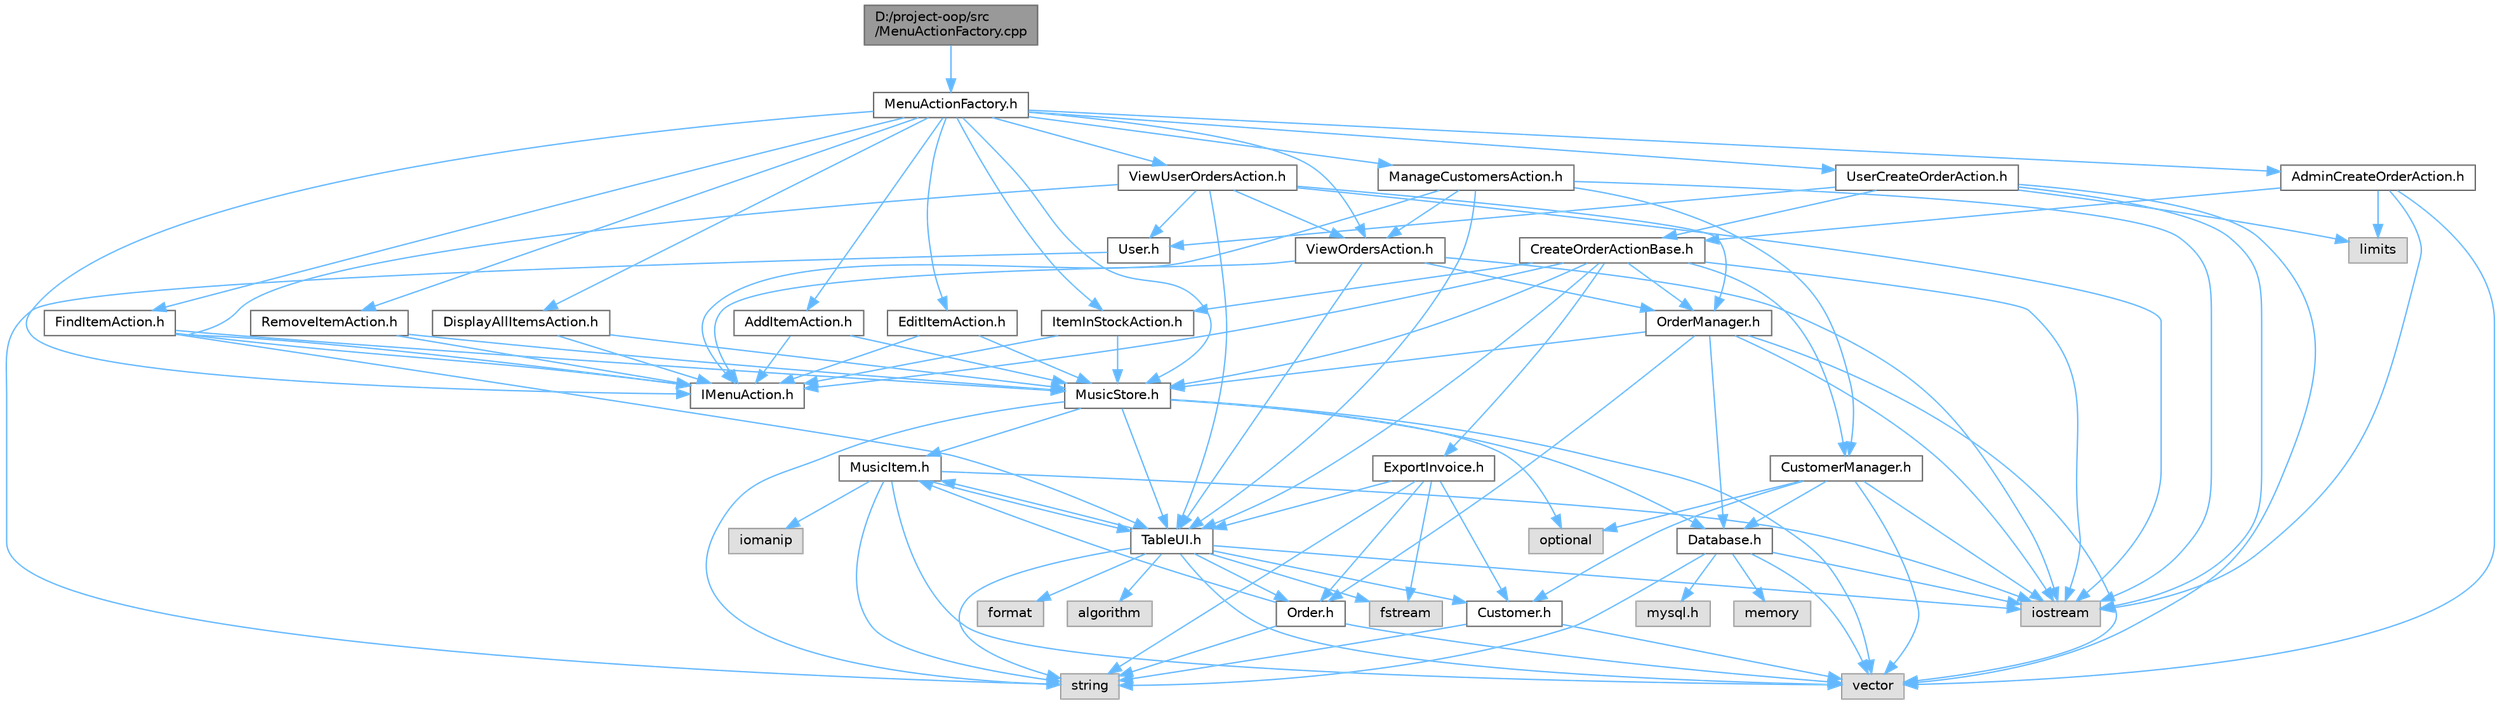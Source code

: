 digraph "D:/project-oop/src/MenuActionFactory.cpp"
{
 // LATEX_PDF_SIZE
  bgcolor="transparent";
  edge [fontname=Helvetica,fontsize=10,labelfontname=Helvetica,labelfontsize=10];
  node [fontname=Helvetica,fontsize=10,shape=box,height=0.2,width=0.4];
  Node1 [id="Node000001",label="D:/project-oop/src\l/MenuActionFactory.cpp",height=0.2,width=0.4,color="gray40", fillcolor="grey60", style="filled", fontcolor="black",tooltip=" "];
  Node1 -> Node2 [id="edge1_Node000001_Node000002",color="steelblue1",style="solid",tooltip=" "];
  Node2 [id="Node000002",label="MenuActionFactory.h",height=0.2,width=0.4,color="grey40", fillcolor="white", style="filled",URL="$_menu_action_factory_8h.html",tooltip="Định nghĩa lớp MenuActionFactory để tạo các đối tượng hành động tương ứng với lựa chọn menu của người..."];
  Node2 -> Node3 [id="edge2_Node000002_Node000003",color="steelblue1",style="solid",tooltip=" "];
  Node3 [id="Node000003",label="IMenuAction.h",height=0.2,width=0.4,color="grey40", fillcolor="white", style="filled",URL="$_i_menu_action_8h.html",tooltip="Định nghĩa giao diện IMenuAction cho các hành động trong menu của ứng dụng cửa hàng âm nhạc."];
  Node2 -> Node4 [id="edge3_Node000002_Node000004",color="steelblue1",style="solid",tooltip=" "];
  Node4 [id="Node000004",label="UserCreateOrderAction.h",height=0.2,width=0.4,color="grey40", fillcolor="white", style="filled",URL="$_user_create_order_action_8h.html",tooltip="Định nghĩa lớp UserCreateOrderAction cho phép người dùng tạo đơn hàng mới."];
  Node4 -> Node5 [id="edge4_Node000004_Node000005",color="steelblue1",style="solid",tooltip=" "];
  Node5 [id="Node000005",label="CreateOrderActionBase.h",height=0.2,width=0.4,color="grey40", fillcolor="white", style="filled",URL="$_create_order_action_base_8h.html",tooltip="Định nghĩa lớp cơ sở cho hành động tạo đơn hàng, dùng chung cho cả quản trị viên và người dùng."];
  Node5 -> Node3 [id="edge5_Node000005_Node000003",color="steelblue1",style="solid",tooltip=" "];
  Node5 -> Node6 [id="edge6_Node000005_Node000006",color="steelblue1",style="solid",tooltip=" "];
  Node6 [id="Node000006",label="MusicStore.h",height=0.2,width=0.4,color="grey40", fillcolor="white", style="filled",URL="$_music_store_8h.html",tooltip="Định nghĩa lớp MusicStore để quản lý các mặt hàng âm nhạc trong cửa hàng."];
  Node6 -> Node7 [id="edge7_Node000006_Node000007",color="steelblue1",style="solid",tooltip=" "];
  Node7 [id="Node000007",label="MusicItem.h",height=0.2,width=0.4,color="grey40", fillcolor="white", style="filled",URL="$_music_item_8h.html",tooltip="Định nghĩa lớp MusicItem để đại diện cho một mặt hàng âm nhạc trong cửa hàng."];
  Node7 -> Node8 [id="edge8_Node000007_Node000008",color="steelblue1",style="solid",tooltip=" "];
  Node8 [id="Node000008",label="string",height=0.2,width=0.4,color="grey60", fillcolor="#E0E0E0", style="filled",tooltip=" "];
  Node7 -> Node9 [id="edge9_Node000007_Node000009",color="steelblue1",style="solid",tooltip=" "];
  Node9 [id="Node000009",label="iostream",height=0.2,width=0.4,color="grey60", fillcolor="#E0E0E0", style="filled",tooltip=" "];
  Node7 -> Node10 [id="edge10_Node000007_Node000010",color="steelblue1",style="solid",tooltip=" "];
  Node10 [id="Node000010",label="iomanip",height=0.2,width=0.4,color="grey60", fillcolor="#E0E0E0", style="filled",tooltip=" "];
  Node7 -> Node11 [id="edge11_Node000007_Node000011",color="steelblue1",style="solid",tooltip=" "];
  Node11 [id="Node000011",label="vector",height=0.2,width=0.4,color="grey60", fillcolor="#E0E0E0", style="filled",tooltip=" "];
  Node7 -> Node12 [id="edge12_Node000007_Node000012",color="steelblue1",style="solid",tooltip=" "];
  Node12 [id="Node000012",label="TableUI.h",height=0.2,width=0.4,color="grey40", fillcolor="white", style="filled",URL="$_table_u_i_8h.html",tooltip="Định nghĩa lớp TableUI để hiển thị dữ liệu dạng bảng trong giao diện dòng lệnh."];
  Node12 -> Node9 [id="edge13_Node000012_Node000009",color="steelblue1",style="solid",tooltip=" "];
  Node12 -> Node11 [id="edge14_Node000012_Node000011",color="steelblue1",style="solid",tooltip=" "];
  Node12 -> Node8 [id="edge15_Node000012_Node000008",color="steelblue1",style="solid",tooltip=" "];
  Node12 -> Node13 [id="edge16_Node000012_Node000013",color="steelblue1",style="solid",tooltip=" "];
  Node13 [id="Node000013",label="format",height=0.2,width=0.4,color="grey60", fillcolor="#E0E0E0", style="filled",tooltip=" "];
  Node12 -> Node14 [id="edge17_Node000012_Node000014",color="steelblue1",style="solid",tooltip=" "];
  Node14 [id="Node000014",label="algorithm",height=0.2,width=0.4,color="grey60", fillcolor="#E0E0E0", style="filled",tooltip=" "];
  Node12 -> Node15 [id="edge18_Node000012_Node000015",color="steelblue1",style="solid",tooltip=" "];
  Node15 [id="Node000015",label="fstream",height=0.2,width=0.4,color="grey60", fillcolor="#E0E0E0", style="filled",tooltip=" "];
  Node12 -> Node16 [id="edge19_Node000012_Node000016",color="steelblue1",style="solid",tooltip=" "];
  Node16 [id="Node000016",label="Order.h",height=0.2,width=0.4,color="grey40", fillcolor="white", style="filled",URL="$_order_8h.html",tooltip="Định nghĩa lớp Order quản lý đơn hàng trong cửa hàng âm nhạc."];
  Node16 -> Node8 [id="edge20_Node000016_Node000008",color="steelblue1",style="solid",tooltip=" "];
  Node16 -> Node11 [id="edge21_Node000016_Node000011",color="steelblue1",style="solid",tooltip=" "];
  Node16 -> Node7 [id="edge22_Node000016_Node000007",color="steelblue1",style="solid",tooltip=" "];
  Node12 -> Node7 [id="edge23_Node000012_Node000007",color="steelblue1",style="solid",tooltip=" "];
  Node12 -> Node17 [id="edge24_Node000012_Node000017",color="steelblue1",style="solid",tooltip=" "];
  Node17 [id="Node000017",label="Customer.h",height=0.2,width=0.4,color="grey40", fillcolor="white", style="filled",URL="$_customer_8h.html",tooltip="Định nghĩa lớp Customer đại diện cho thông tin khách hàng trong hệ thống."];
  Node17 -> Node8 [id="edge25_Node000017_Node000008",color="steelblue1",style="solid",tooltip=" "];
  Node17 -> Node11 [id="edge26_Node000017_Node000011",color="steelblue1",style="solid",tooltip=" "];
  Node6 -> Node18 [id="edge27_Node000006_Node000018",color="steelblue1",style="solid",tooltip=" "];
  Node18 [id="Node000018",label="Database.h",height=0.2,width=0.4,color="grey40", fillcolor="white", style="filled",URL="$_database_8h.html",tooltip="Định nghĩa lớp Database để quản lý kết nối và truy vấn MySQL."];
  Node18 -> Node19 [id="edge28_Node000018_Node000019",color="steelblue1",style="solid",tooltip=" "];
  Node19 [id="Node000019",label="mysql.h",height=0.2,width=0.4,color="grey60", fillcolor="#E0E0E0", style="filled",tooltip=" "];
  Node18 -> Node9 [id="edge29_Node000018_Node000009",color="steelblue1",style="solid",tooltip=" "];
  Node18 -> Node8 [id="edge30_Node000018_Node000008",color="steelblue1",style="solid",tooltip=" "];
  Node18 -> Node20 [id="edge31_Node000018_Node000020",color="steelblue1",style="solid",tooltip=" "];
  Node20 [id="Node000020",label="memory",height=0.2,width=0.4,color="grey60", fillcolor="#E0E0E0", style="filled",tooltip=" "];
  Node18 -> Node11 [id="edge32_Node000018_Node000011",color="steelblue1",style="solid",tooltip=" "];
  Node6 -> Node12 [id="edge33_Node000006_Node000012",color="steelblue1",style="solid",tooltip=" "];
  Node6 -> Node11 [id="edge34_Node000006_Node000011",color="steelblue1",style="solid",tooltip=" "];
  Node6 -> Node8 [id="edge35_Node000006_Node000008",color="steelblue1",style="solid",tooltip=" "];
  Node6 -> Node21 [id="edge36_Node000006_Node000021",color="steelblue1",style="solid",tooltip=" "];
  Node21 [id="Node000021",label="optional",height=0.2,width=0.4,color="grey60", fillcolor="#E0E0E0", style="filled",tooltip=" "];
  Node5 -> Node22 [id="edge37_Node000005_Node000022",color="steelblue1",style="solid",tooltip=" "];
  Node22 [id="Node000022",label="CustomerManager.h",height=0.2,width=0.4,color="grey40", fillcolor="white", style="filled",URL="$_customer_manager_8h.html",tooltip="Định nghĩa lớp CustomerManager để quản lý thông tin khách hàng trong hệ thống."];
  Node22 -> Node17 [id="edge38_Node000022_Node000017",color="steelblue1",style="solid",tooltip=" "];
  Node22 -> Node18 [id="edge39_Node000022_Node000018",color="steelblue1",style="solid",tooltip=" "];
  Node22 -> Node11 [id="edge40_Node000022_Node000011",color="steelblue1",style="solid",tooltip=" "];
  Node22 -> Node21 [id="edge41_Node000022_Node000021",color="steelblue1",style="solid",tooltip=" "];
  Node22 -> Node9 [id="edge42_Node000022_Node000009",color="steelblue1",style="solid",tooltip=" "];
  Node5 -> Node23 [id="edge43_Node000005_Node000023",color="steelblue1",style="solid",tooltip=" "];
  Node23 [id="Node000023",label="OrderManager.h",height=0.2,width=0.4,color="grey40", fillcolor="white", style="filled",URL="$_order_manager_8h.html",tooltip="Định nghĩa lớp OrderManager để quản lý các đơn hàng trong hệ thống."];
  Node23 -> Node16 [id="edge44_Node000023_Node000016",color="steelblue1",style="solid",tooltip=" "];
  Node23 -> Node6 [id="edge45_Node000023_Node000006",color="steelblue1",style="solid",tooltip=" "];
  Node23 -> Node18 [id="edge46_Node000023_Node000018",color="steelblue1",style="solid",tooltip=" "];
  Node23 -> Node11 [id="edge47_Node000023_Node000011",color="steelblue1",style="solid",tooltip=" "];
  Node23 -> Node9 [id="edge48_Node000023_Node000009",color="steelblue1",style="solid",tooltip=" "];
  Node5 -> Node12 [id="edge49_Node000005_Node000012",color="steelblue1",style="solid",tooltip=" "];
  Node5 -> Node24 [id="edge50_Node000005_Node000024",color="steelblue1",style="solid",tooltip=" "];
  Node24 [id="Node000024",label="ItemInStockAction.h",height=0.2,width=0.4,color="grey40", fillcolor="white", style="filled",URL="$_item_in_stock_action_8h.html",tooltip="Định nghĩa lớp ItemInStockAction để hiển thị số lượng mặt hàng âm nhạc có sẵn trong kho."];
  Node24 -> Node3 [id="edge51_Node000024_Node000003",color="steelblue1",style="solid",tooltip=" "];
  Node24 -> Node6 [id="edge52_Node000024_Node000006",color="steelblue1",style="solid",tooltip=" "];
  Node5 -> Node25 [id="edge53_Node000005_Node000025",color="steelblue1",style="solid",tooltip=" "];
  Node25 [id="Node000025",label="ExportInvoice.h",height=0.2,width=0.4,color="grey40", fillcolor="white", style="filled",URL="$_export_invoice_8h.html",tooltip="Định nghĩa lớp ExportInvoice để xuất hóa đơn cho đơn hàng và khách hàng."];
  Node25 -> Node16 [id="edge54_Node000025_Node000016",color="steelblue1",style="solid",tooltip=" "];
  Node25 -> Node17 [id="edge55_Node000025_Node000017",color="steelblue1",style="solid",tooltip=" "];
  Node25 -> Node12 [id="edge56_Node000025_Node000012",color="steelblue1",style="solid",tooltip=" "];
  Node25 -> Node8 [id="edge57_Node000025_Node000008",color="steelblue1",style="solid",tooltip=" "];
  Node25 -> Node15 [id="edge58_Node000025_Node000015",color="steelblue1",style="solid",tooltip=" "];
  Node5 -> Node9 [id="edge59_Node000005_Node000009",color="steelblue1",style="solid",tooltip=" "];
  Node4 -> Node26 [id="edge60_Node000004_Node000026",color="steelblue1",style="solid",tooltip=" "];
  Node26 [id="Node000026",label="User.h",height=0.2,width=0.4,color="grey40", fillcolor="white", style="filled",URL="$_user_8h.html",tooltip="Định nghĩa lớp User để đại diện cho người dùng trong hệ thống."];
  Node26 -> Node8 [id="edge61_Node000026_Node000008",color="steelblue1",style="solid",tooltip=" "];
  Node4 -> Node9 [id="edge62_Node000004_Node000009",color="steelblue1",style="solid",tooltip=" "];
  Node4 -> Node11 [id="edge63_Node000004_Node000011",color="steelblue1",style="solid",tooltip=" "];
  Node4 -> Node27 [id="edge64_Node000004_Node000027",color="steelblue1",style="solid",tooltip=" "];
  Node27 [id="Node000027",label="limits",height=0.2,width=0.4,color="grey60", fillcolor="#E0E0E0", style="filled",tooltip=" "];
  Node2 -> Node28 [id="edge65_Node000002_Node000028",color="steelblue1",style="solid",tooltip=" "];
  Node28 [id="Node000028",label="FindItemAction.h",height=0.2,width=0.4,color="grey40", fillcolor="white", style="filled",URL="$_find_item_action_8h.html",tooltip="Định nghĩa lớp FindItemAction để tìm kiếm và hiển thị thông tin mặt hàng âm nhạc trong cửa hàng."];
  Node28 -> Node3 [id="edge66_Node000028_Node000003",color="steelblue1",style="solid",tooltip=" "];
  Node28 -> Node6 [id="edge67_Node000028_Node000006",color="steelblue1",style="solid",tooltip=" "];
  Node28 -> Node12 [id="edge68_Node000028_Node000012",color="steelblue1",style="solid",tooltip=" "];
  Node2 -> Node24 [id="edge69_Node000002_Node000024",color="steelblue1",style="solid",tooltip=" "];
  Node2 -> Node29 [id="edge70_Node000002_Node000029",color="steelblue1",style="solid",tooltip=" "];
  Node29 [id="Node000029",label="DisplayAllItemsAction.h",height=0.2,width=0.4,color="grey40", fillcolor="white", style="filled",URL="$_display_all_items_action_8h.html",tooltip="Định nghĩa lớp DisplayAllItemsAction để hiển thị tất cả các mặt hàng âm nhạc trong cửa hàng."];
  Node29 -> Node3 [id="edge71_Node000029_Node000003",color="steelblue1",style="solid",tooltip=" "];
  Node29 -> Node6 [id="edge72_Node000029_Node000006",color="steelblue1",style="solid",tooltip=" "];
  Node2 -> Node30 [id="edge73_Node000002_Node000030",color="steelblue1",style="solid",tooltip=" "];
  Node30 [id="Node000030",label="AddItemAction.h",height=0.2,width=0.4,color="grey40", fillcolor="white", style="filled",URL="$_add_item_action_8h.html",tooltip="Định nghĩa lớp AddItemAction thực hiện hành động thêm mặt hàng âm nhạc vào cửa hàng."];
  Node30 -> Node3 [id="edge74_Node000030_Node000003",color="steelblue1",style="solid",tooltip=" "];
  Node30 -> Node6 [id="edge75_Node000030_Node000006",color="steelblue1",style="solid",tooltip=" "];
  Node2 -> Node31 [id="edge76_Node000002_Node000031",color="steelblue1",style="solid",tooltip=" "];
  Node31 [id="Node000031",label="EditItemAction.h",height=0.2,width=0.4,color="grey40", fillcolor="white", style="filled",URL="$_edit_item_action_8h.html",tooltip="Định nghĩa lớp EditItemAction để chỉnh sửa thông tin mặt hàng âm nhạc trong cửa hàng."];
  Node31 -> Node3 [id="edge77_Node000031_Node000003",color="steelblue1",style="solid",tooltip=" "];
  Node31 -> Node6 [id="edge78_Node000031_Node000006",color="steelblue1",style="solid",tooltip=" "];
  Node2 -> Node32 [id="edge79_Node000002_Node000032",color="steelblue1",style="solid",tooltip=" "];
  Node32 [id="Node000032",label="RemoveItemAction.h",height=0.2,width=0.4,color="grey40", fillcolor="white", style="filled",URL="$_remove_item_action_8h.html",tooltip="Định nghĩa lớp RemoveItemAction để xử lý hành động xóa mặt hàng khỏi cửa hàng âm nhạc."];
  Node32 -> Node3 [id="edge80_Node000032_Node000003",color="steelblue1",style="solid",tooltip=" "];
  Node32 -> Node6 [id="edge81_Node000032_Node000006",color="steelblue1",style="solid",tooltip=" "];
  Node2 -> Node6 [id="edge82_Node000002_Node000006",color="steelblue1",style="solid",tooltip=" "];
  Node2 -> Node33 [id="edge83_Node000002_Node000033",color="steelblue1",style="solid",tooltip=" "];
  Node33 [id="Node000033",label="ViewOrdersAction.h",height=0.2,width=0.4,color="grey40", fillcolor="white", style="filled",URL="$_view_orders_action_8h.html",tooltip="Định nghĩa lớp ViewOrdersAction để xử lý hành động hiển thị danh sách đơn hàng."];
  Node33 -> Node3 [id="edge84_Node000033_Node000003",color="steelblue1",style="solid",tooltip=" "];
  Node33 -> Node23 [id="edge85_Node000033_Node000023",color="steelblue1",style="solid",tooltip=" "];
  Node33 -> Node12 [id="edge86_Node000033_Node000012",color="steelblue1",style="solid",tooltip=" "];
  Node33 -> Node9 [id="edge87_Node000033_Node000009",color="steelblue1",style="solid",tooltip=" "];
  Node2 -> Node34 [id="edge88_Node000002_Node000034",color="steelblue1",style="solid",tooltip=" "];
  Node34 [id="Node000034",label="ManageCustomersAction.h",height=0.2,width=0.4,color="grey40", fillcolor="white", style="filled",URL="$_manage_customers_action_8h.html",tooltip="Định nghĩa lớp ManageCustomersAction để quản lý thông tin khách hàng trong cửa hàng âm nhạc."];
  Node34 -> Node3 [id="edge89_Node000034_Node000003",color="steelblue1",style="solid",tooltip=" "];
  Node34 -> Node22 [id="edge90_Node000034_Node000022",color="steelblue1",style="solid",tooltip=" "];
  Node34 -> Node12 [id="edge91_Node000034_Node000012",color="steelblue1",style="solid",tooltip=" "];
  Node34 -> Node33 [id="edge92_Node000034_Node000033",color="steelblue1",style="solid",tooltip=" "];
  Node34 -> Node9 [id="edge93_Node000034_Node000009",color="steelblue1",style="solid",tooltip=" "];
  Node2 -> Node35 [id="edge94_Node000002_Node000035",color="steelblue1",style="solid",tooltip=" "];
  Node35 [id="Node000035",label="AdminCreateOrderAction.h",height=0.2,width=0.4,color="grey40", fillcolor="white", style="filled",URL="$_admin_create_order_action_8h.html",tooltip="Định nghĩa lớp AdminCreateOrderAction cho phép quản trị viên tạo đơn hàng mới."];
  Node35 -> Node5 [id="edge95_Node000035_Node000005",color="steelblue1",style="solid",tooltip=" "];
  Node35 -> Node9 [id="edge96_Node000035_Node000009",color="steelblue1",style="solid",tooltip=" "];
  Node35 -> Node11 [id="edge97_Node000035_Node000011",color="steelblue1",style="solid",tooltip=" "];
  Node35 -> Node27 [id="edge98_Node000035_Node000027",color="steelblue1",style="solid",tooltip=" "];
  Node2 -> Node36 [id="edge99_Node000002_Node000036",color="steelblue1",style="solid",tooltip=" "];
  Node36 [id="Node000036",label="ViewUserOrdersAction.h",height=0.2,width=0.4,color="grey40", fillcolor="white", style="filled",URL="$_view_user_orders_action_8h.html",tooltip="Định nghĩa lớp ViewUserOrdersAction để xử lý hành động xem đơn hàng của người dùng."];
  Node36 -> Node3 [id="edge100_Node000036_Node000003",color="steelblue1",style="solid",tooltip=" "];
  Node36 -> Node23 [id="edge101_Node000036_Node000023",color="steelblue1",style="solid",tooltip=" "];
  Node36 -> Node12 [id="edge102_Node000036_Node000012",color="steelblue1",style="solid",tooltip=" "];
  Node36 -> Node33 [id="edge103_Node000036_Node000033",color="steelblue1",style="solid",tooltip=" "];
  Node36 -> Node26 [id="edge104_Node000036_Node000026",color="steelblue1",style="solid",tooltip=" "];
  Node36 -> Node9 [id="edge105_Node000036_Node000009",color="steelblue1",style="solid",tooltip=" "];
}
